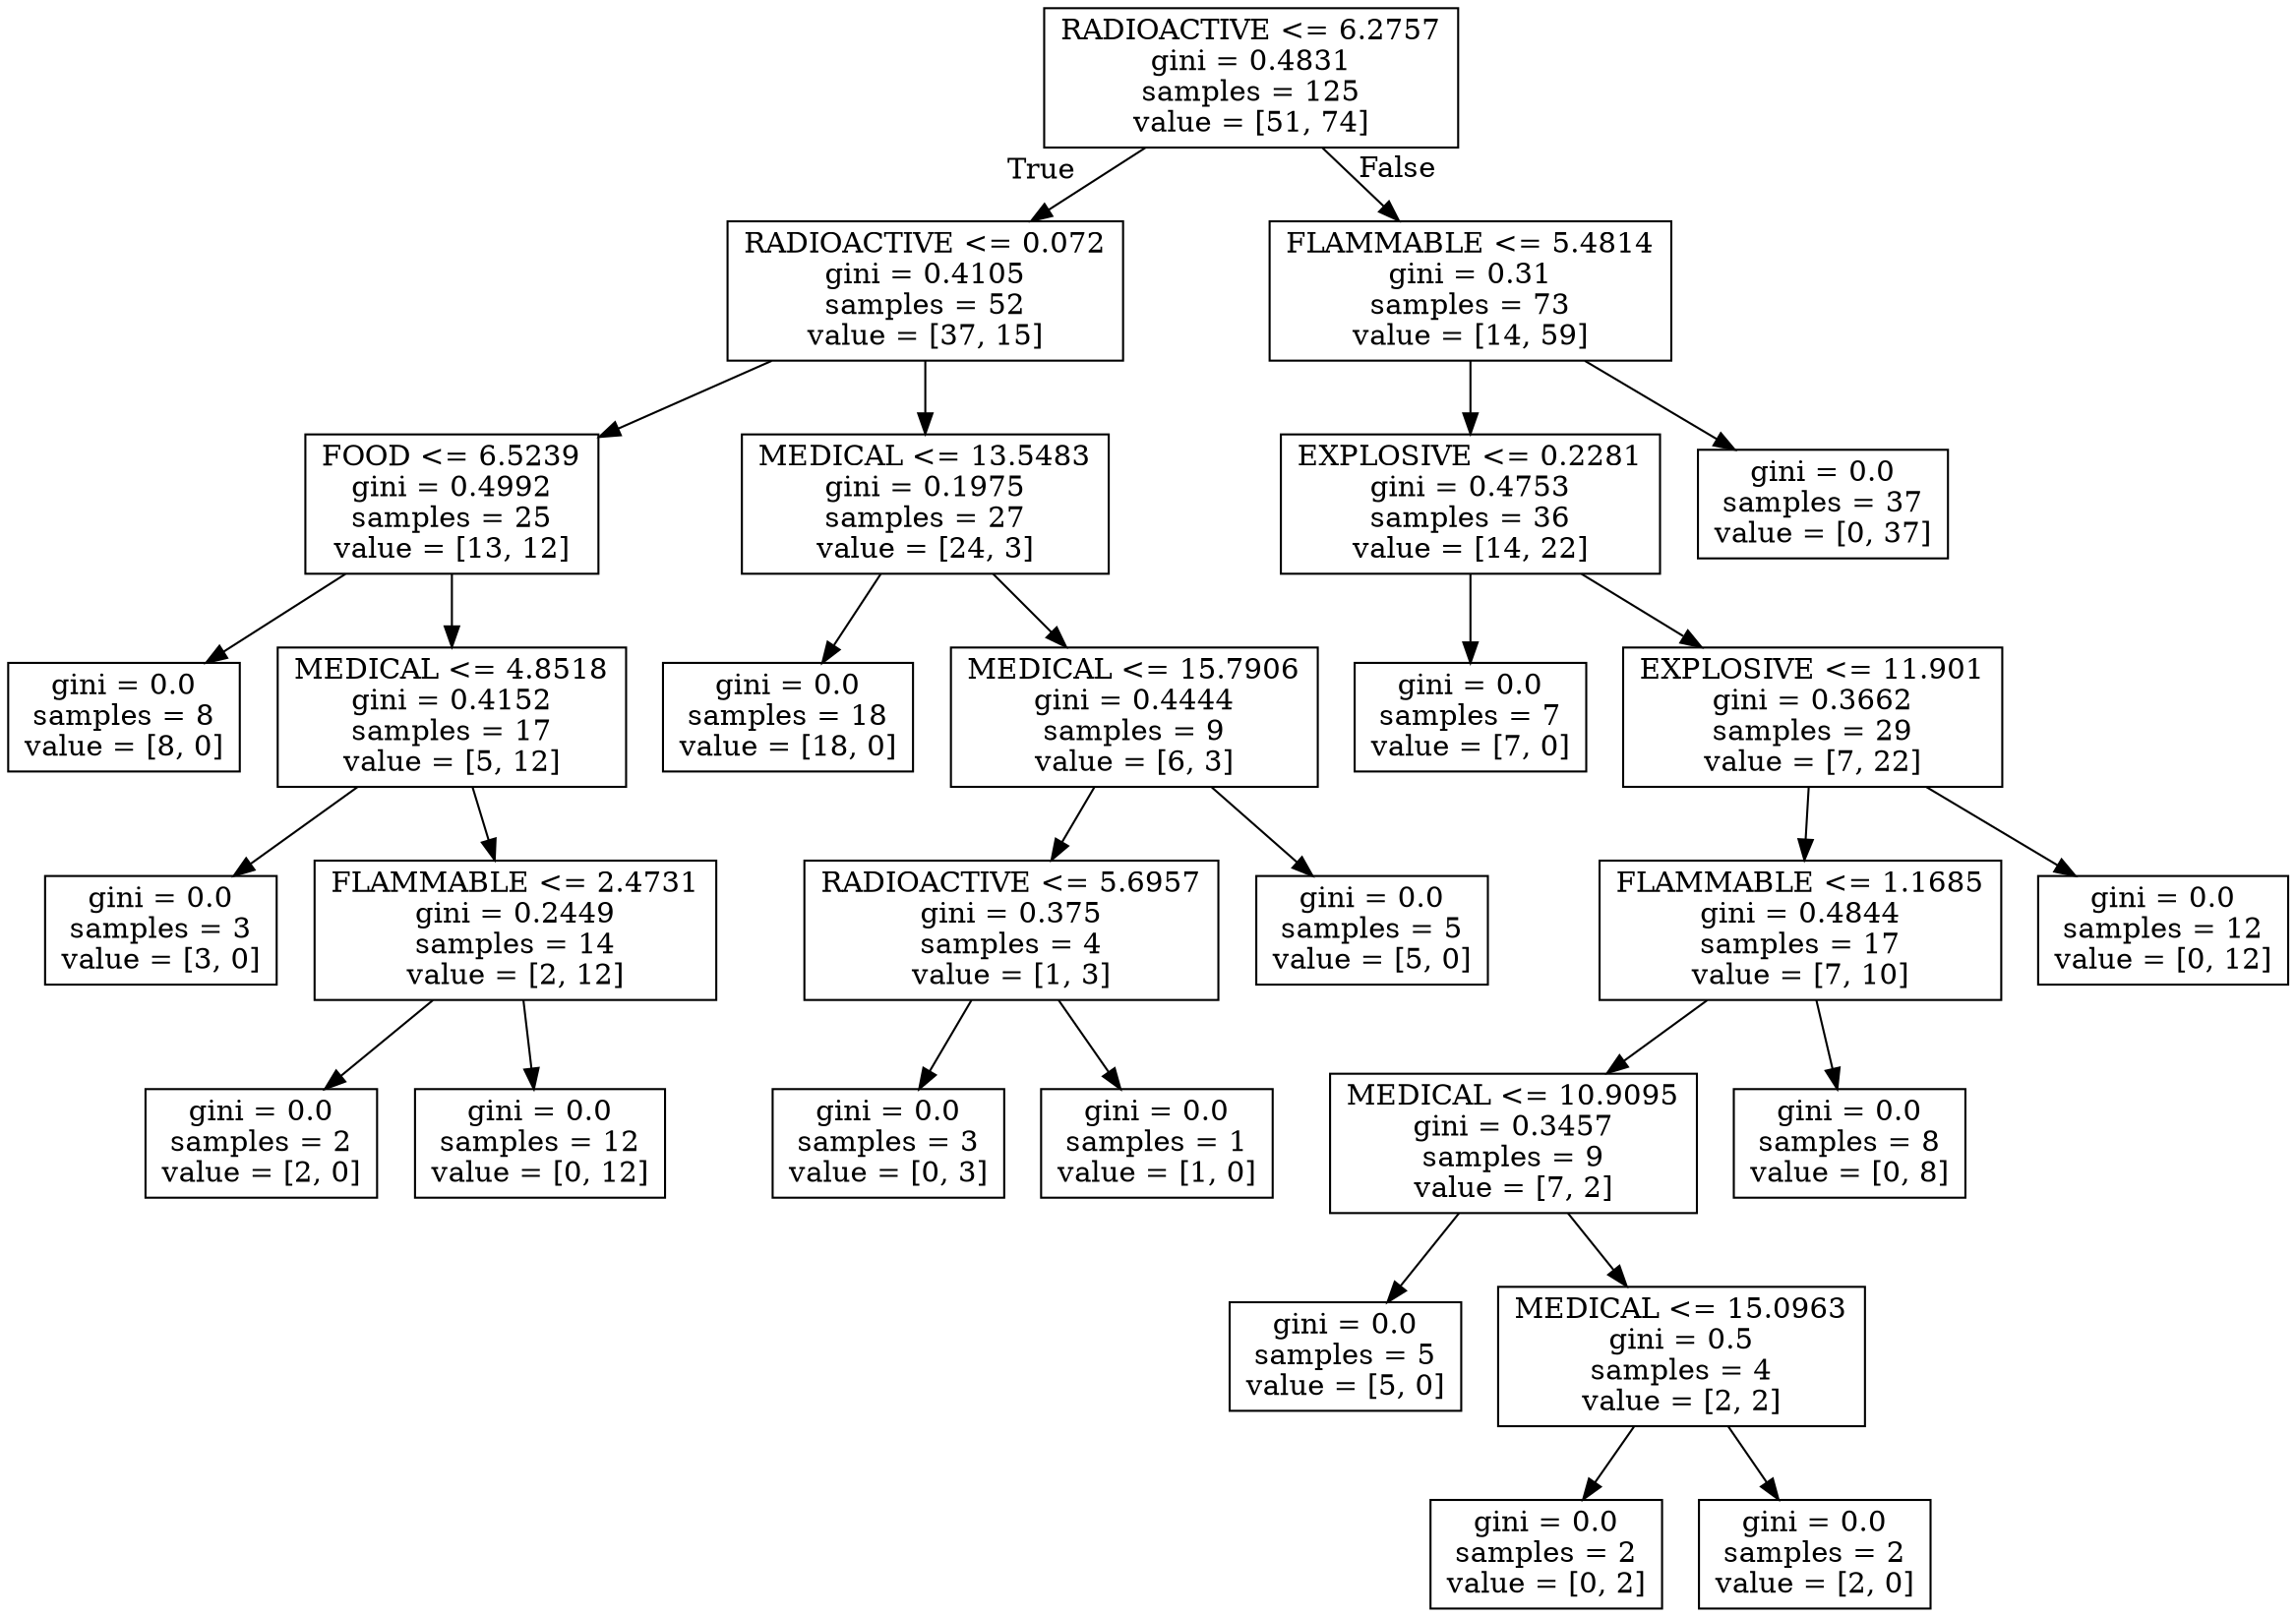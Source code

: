 digraph Tree {
node [shape=box] ;
0 [label="RADIOACTIVE <= 6.2757\ngini = 0.4831\nsamples = 125\nvalue = [51, 74]"] ;
1 [label="RADIOACTIVE <= 0.072\ngini = 0.4105\nsamples = 52\nvalue = [37, 15]"] ;
0 -> 1 [labeldistance=2.5, labelangle=45, headlabel="True"] ;
2 [label="FOOD <= 6.5239\ngini = 0.4992\nsamples = 25\nvalue = [13, 12]"] ;
1 -> 2 ;
3 [label="gini = 0.0\nsamples = 8\nvalue = [8, 0]"] ;
2 -> 3 ;
4 [label="MEDICAL <= 4.8518\ngini = 0.4152\nsamples = 17\nvalue = [5, 12]"] ;
2 -> 4 ;
5 [label="gini = 0.0\nsamples = 3\nvalue = [3, 0]"] ;
4 -> 5 ;
6 [label="FLAMMABLE <= 2.4731\ngini = 0.2449\nsamples = 14\nvalue = [2, 12]"] ;
4 -> 6 ;
7 [label="gini = 0.0\nsamples = 2\nvalue = [2, 0]"] ;
6 -> 7 ;
8 [label="gini = 0.0\nsamples = 12\nvalue = [0, 12]"] ;
6 -> 8 ;
9 [label="MEDICAL <= 13.5483\ngini = 0.1975\nsamples = 27\nvalue = [24, 3]"] ;
1 -> 9 ;
10 [label="gini = 0.0\nsamples = 18\nvalue = [18, 0]"] ;
9 -> 10 ;
11 [label="MEDICAL <= 15.7906\ngini = 0.4444\nsamples = 9\nvalue = [6, 3]"] ;
9 -> 11 ;
12 [label="RADIOACTIVE <= 5.6957\ngini = 0.375\nsamples = 4\nvalue = [1, 3]"] ;
11 -> 12 ;
13 [label="gini = 0.0\nsamples = 3\nvalue = [0, 3]"] ;
12 -> 13 ;
14 [label="gini = 0.0\nsamples = 1\nvalue = [1, 0]"] ;
12 -> 14 ;
15 [label="gini = 0.0\nsamples = 5\nvalue = [5, 0]"] ;
11 -> 15 ;
16 [label="FLAMMABLE <= 5.4814\ngini = 0.31\nsamples = 73\nvalue = [14, 59]"] ;
0 -> 16 [labeldistance=2.5, labelangle=-45, headlabel="False"] ;
17 [label="EXPLOSIVE <= 0.2281\ngini = 0.4753\nsamples = 36\nvalue = [14, 22]"] ;
16 -> 17 ;
18 [label="gini = 0.0\nsamples = 7\nvalue = [7, 0]"] ;
17 -> 18 ;
19 [label="EXPLOSIVE <= 11.901\ngini = 0.3662\nsamples = 29\nvalue = [7, 22]"] ;
17 -> 19 ;
20 [label="FLAMMABLE <= 1.1685\ngini = 0.4844\nsamples = 17\nvalue = [7, 10]"] ;
19 -> 20 ;
21 [label="MEDICAL <= 10.9095\ngini = 0.3457\nsamples = 9\nvalue = [7, 2]"] ;
20 -> 21 ;
22 [label="gini = 0.0\nsamples = 5\nvalue = [5, 0]"] ;
21 -> 22 ;
23 [label="MEDICAL <= 15.0963\ngini = 0.5\nsamples = 4\nvalue = [2, 2]"] ;
21 -> 23 ;
24 [label="gini = 0.0\nsamples = 2\nvalue = [0, 2]"] ;
23 -> 24 ;
25 [label="gini = 0.0\nsamples = 2\nvalue = [2, 0]"] ;
23 -> 25 ;
26 [label="gini = 0.0\nsamples = 8\nvalue = [0, 8]"] ;
20 -> 26 ;
27 [label="gini = 0.0\nsamples = 12\nvalue = [0, 12]"] ;
19 -> 27 ;
28 [label="gini = 0.0\nsamples = 37\nvalue = [0, 37]"] ;
16 -> 28 ;
}